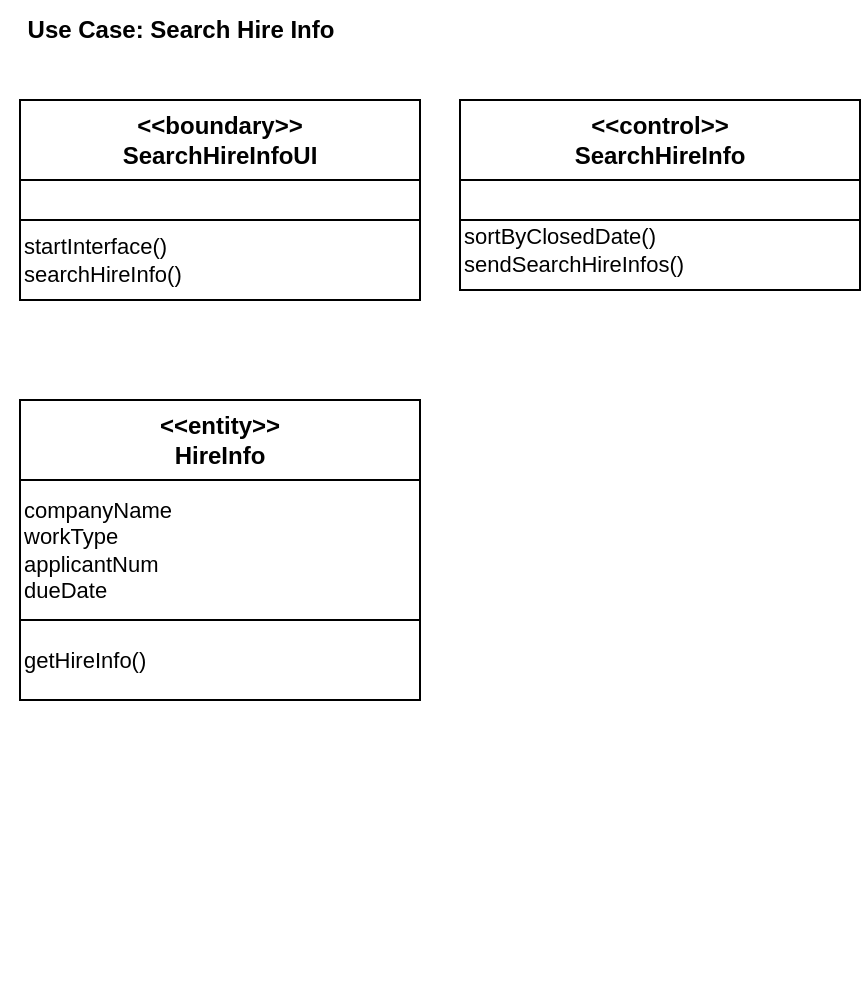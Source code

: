 <mxfile version="21.2.9" type="device">
  <diagram id="C5RBs43oDa-KdzZeNtuy" name="Page-1">
    <mxGraphModel dx="594" dy="1604" grid="1" gridSize="10" guides="1" tooltips="1" connect="1" arrows="1" fold="1" page="1" pageScale="1" pageWidth="827" pageHeight="1169" math="0" shadow="0">
      <root>
        <mxCell id="WIyWlLk6GJQsqaUBKTNV-0" />
        <mxCell id="WIyWlLk6GJQsqaUBKTNV-1" parent="WIyWlLk6GJQsqaUBKTNV-0" />
        <mxCell id="n34CAmfpiyMnHwQI43ut-0" value="&lt;b&gt;Use Case: Search Hire Info&lt;/b&gt;" style="text;html=1;resizable=0;autosize=1;align=center;verticalAlign=middle;points=[];fillColor=none;strokeColor=none;rounded=0;" parent="WIyWlLk6GJQsqaUBKTNV-1" vertex="1">
          <mxGeometry x="30" y="10" width="180" height="30" as="geometry" />
        </mxCell>
        <mxCell id="7pnBDtsKowcjeVla5i2d-3" value="" style="group" parent="WIyWlLk6GJQsqaUBKTNV-1" vertex="1" connectable="0">
          <mxGeometry x="40" y="60" width="200" height="150" as="geometry" />
        </mxCell>
        <mxCell id="7pnBDtsKowcjeVla5i2d-8" value="" style="group" parent="7pnBDtsKowcjeVla5i2d-3" vertex="1" connectable="0">
          <mxGeometry width="200" height="150" as="geometry" />
        </mxCell>
        <mxCell id="7pnBDtsKowcjeVla5i2d-0" value="&amp;lt;&amp;lt;boundary&amp;gt;&amp;gt;&lt;br&gt;SearchHireInfoUI" style="swimlane;whiteSpace=wrap;html=1;swimlaneLine=1;startSize=40;" parent="7pnBDtsKowcjeVla5i2d-8" vertex="1">
          <mxGeometry width="200" height="100" as="geometry">
            <mxRectangle x="100" y="100" width="140" height="40" as="alternateBounds" />
          </mxGeometry>
        </mxCell>
        <mxCell id="7pnBDtsKowcjeVla5i2d-1" value="startInterface()&lt;br&gt;searchHireInfo()" style="text;html=1;align=left;verticalAlign=middle;resizable=0;points=[];autosize=1;strokeColor=none;fillColor=none;fontSize=11;" parent="7pnBDtsKowcjeVla5i2d-0" vertex="1">
          <mxGeometry y="60" width="100" height="40" as="geometry" />
        </mxCell>
        <mxCell id="7pnBDtsKowcjeVla5i2d-2" value="" style="endArrow=none;html=1;rounded=0;fontSize=11;" parent="7pnBDtsKowcjeVla5i2d-0" edge="1">
          <mxGeometry width="50" height="50" relative="1" as="geometry">
            <mxPoint y="60" as="sourcePoint" />
            <mxPoint x="200" y="60" as="targetPoint" />
          </mxGeometry>
        </mxCell>
        <mxCell id="7pnBDtsKowcjeVla5i2d-9" value="" style="group" parent="WIyWlLk6GJQsqaUBKTNV-1" vertex="1" connectable="0">
          <mxGeometry x="260" y="60" width="200" height="150" as="geometry" />
        </mxCell>
        <mxCell id="7pnBDtsKowcjeVla5i2d-10" value="" style="group" parent="7pnBDtsKowcjeVla5i2d-9" vertex="1" connectable="0">
          <mxGeometry width="200" height="150" as="geometry" />
        </mxCell>
        <mxCell id="7pnBDtsKowcjeVla5i2d-11" value="&amp;lt;&amp;lt;control&amp;gt;&amp;gt;&lt;br&gt;SearchHireInfo" style="swimlane;whiteSpace=wrap;html=1;swimlaneLine=1;startSize=40;" parent="7pnBDtsKowcjeVla5i2d-10" vertex="1">
          <mxGeometry width="200" height="95" as="geometry">
            <mxRectangle x="100" y="100" width="140" height="40" as="alternateBounds" />
          </mxGeometry>
        </mxCell>
        <mxCell id="7pnBDtsKowcjeVla5i2d-12" value="sortByClosedDate()&lt;br&gt;sendSearchHireInfos()" style="text;html=1;align=left;verticalAlign=middle;resizable=0;points=[];autosize=1;strokeColor=none;fillColor=none;fontSize=11;" parent="7pnBDtsKowcjeVla5i2d-11" vertex="1">
          <mxGeometry y="55" width="130" height="40" as="geometry" />
        </mxCell>
        <mxCell id="7pnBDtsKowcjeVla5i2d-13" value="" style="endArrow=none;html=1;rounded=0;fontSize=11;" parent="7pnBDtsKowcjeVla5i2d-11" edge="1">
          <mxGeometry width="50" height="50" relative="1" as="geometry">
            <mxPoint y="60" as="sourcePoint" />
            <mxPoint x="200" y="60" as="targetPoint" />
          </mxGeometry>
        </mxCell>
        <mxCell id="7pnBDtsKowcjeVla5i2d-19" value="" style="group" parent="WIyWlLk6GJQsqaUBKTNV-1" vertex="1" connectable="0">
          <mxGeometry x="40" y="200" width="200" height="300" as="geometry" />
        </mxCell>
        <mxCell id="7pnBDtsKowcjeVla5i2d-20" value="" style="group" parent="7pnBDtsKowcjeVla5i2d-19" vertex="1" connectable="0">
          <mxGeometry width="200" height="300.0" as="geometry" />
        </mxCell>
        <mxCell id="7pnBDtsKowcjeVla5i2d-21" value="&amp;lt;&amp;lt;entity&amp;gt;&amp;gt;&lt;br&gt;HireInfo" style="swimlane;whiteSpace=wrap;html=1;swimlaneLine=1;startSize=40;" parent="7pnBDtsKowcjeVla5i2d-20" vertex="1">
          <mxGeometry y="10" width="200" height="150" as="geometry">
            <mxRectangle x="100" y="100" width="140" height="40" as="alternateBounds" />
          </mxGeometry>
        </mxCell>
        <mxCell id="7pnBDtsKowcjeVla5i2d-22" value="getHireInfo()" style="text;html=1;align=left;verticalAlign=middle;resizable=0;points=[];autosize=1;strokeColor=none;fillColor=none;fontSize=11;" parent="7pnBDtsKowcjeVla5i2d-21" vertex="1">
          <mxGeometry y="115" width="80" height="30" as="geometry" />
        </mxCell>
        <mxCell id="7pnBDtsKowcjeVla5i2d-23" value="" style="endArrow=none;html=1;rounded=0;fontSize=11;" parent="7pnBDtsKowcjeVla5i2d-21" edge="1">
          <mxGeometry width="50" height="50" relative="1" as="geometry">
            <mxPoint y="110" as="sourcePoint" />
            <mxPoint x="200" y="110" as="targetPoint" />
          </mxGeometry>
        </mxCell>
        <mxCell id="7pnBDtsKowcjeVla5i2d-25" value="companyName&lt;br&gt;workType&lt;br&gt;applicantNum&lt;br&gt;dueDate" style="text;html=1;align=left;verticalAlign=middle;resizable=0;points=[];autosize=1;strokeColor=none;fillColor=none;fontSize=11;" parent="7pnBDtsKowcjeVla5i2d-21" vertex="1">
          <mxGeometry y="40" width="100" height="70" as="geometry" />
        </mxCell>
      </root>
    </mxGraphModel>
  </diagram>
</mxfile>
